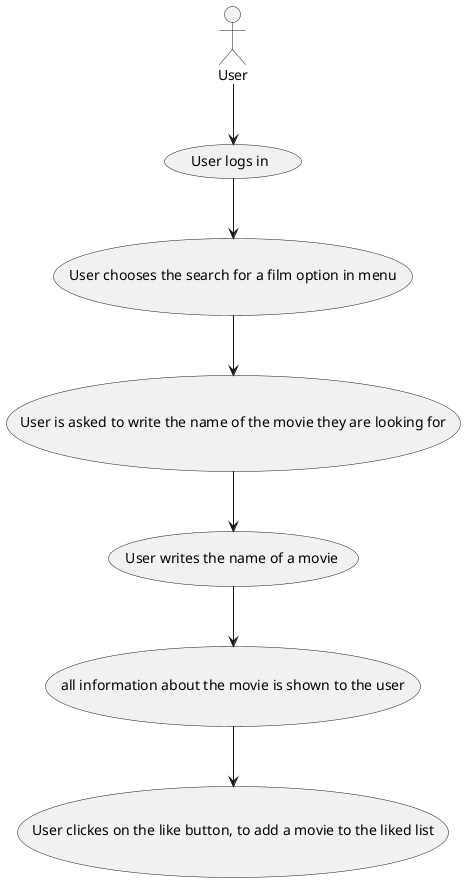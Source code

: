 @startuml SP5

:User: --> (User logs in)
(User logs in) --> (User chooses the search for a film option in menu)
(User chooses the search for a film option in menu) --> (User is asked to write the name of the movie they are looking for)
(User is asked to write the name of the movie they are looking for) --> (User writes the name of a movie)
(User writes the name of a movie) --> (all information about the movie is shown to the user)
(all information about the movie is shown to the user) --> (User clickes on the like button, to add a movie to the liked list)
@enduml